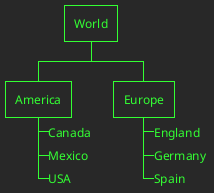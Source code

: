 ' Do not edit
' Theme Gallery
' autogenerated by script
'
@startwbs
!theme crt-green
* World
** America 
***_ Canada 
***_ Mexico
***_ USA
** Europe
***_  England
***_  Germany
***_  Spain
@endwbs
